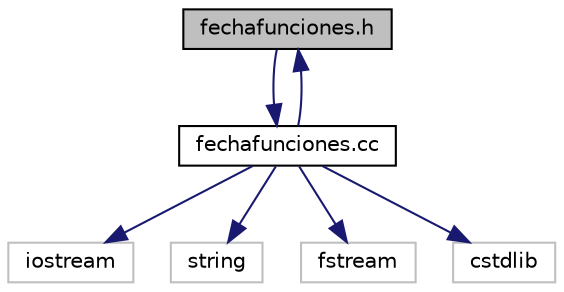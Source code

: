 digraph "fechafunciones.h"
{
 // LATEX_PDF_SIZE
  edge [fontname="Helvetica",fontsize="10",labelfontname="Helvetica",labelfontsize="10"];
  node [fontname="Helvetica",fontsize="10",shape=record];
  Node1 [label="fechafunciones.h",height=0.2,width=0.4,color="black", fillcolor="grey75", style="filled", fontcolor="black",tooltip="El programa recibe por linea de comando: una fecha en el formato dd/mm/aa, un numero natural N,..."];
  Node1 -> Node2 [color="midnightblue",fontsize="10",style="solid"];
  Node2 [label="fechafunciones.cc",height=0.2,width=0.4,color="black", fillcolor="white", style="filled",URL="$fechafunciones_8cc.html",tooltip="El programa recibe por linea de comando: una fecha en el formato dd/mm/aa, un numero natural N,..."];
  Node2 -> Node3 [color="midnightblue",fontsize="10",style="solid"];
  Node3 [label="iostream",height=0.2,width=0.4,color="grey75", fillcolor="white", style="filled",tooltip=" "];
  Node2 -> Node4 [color="midnightblue",fontsize="10",style="solid"];
  Node4 [label="string",height=0.2,width=0.4,color="grey75", fillcolor="white", style="filled",tooltip=" "];
  Node2 -> Node5 [color="midnightblue",fontsize="10",style="solid"];
  Node5 [label="fstream",height=0.2,width=0.4,color="grey75", fillcolor="white", style="filled",tooltip=" "];
  Node2 -> Node6 [color="midnightblue",fontsize="10",style="solid"];
  Node6 [label="cstdlib",height=0.2,width=0.4,color="grey75", fillcolor="white", style="filled",tooltip=" "];
  Node2 -> Node1 [color="midnightblue",fontsize="10",style="solid"];
}
